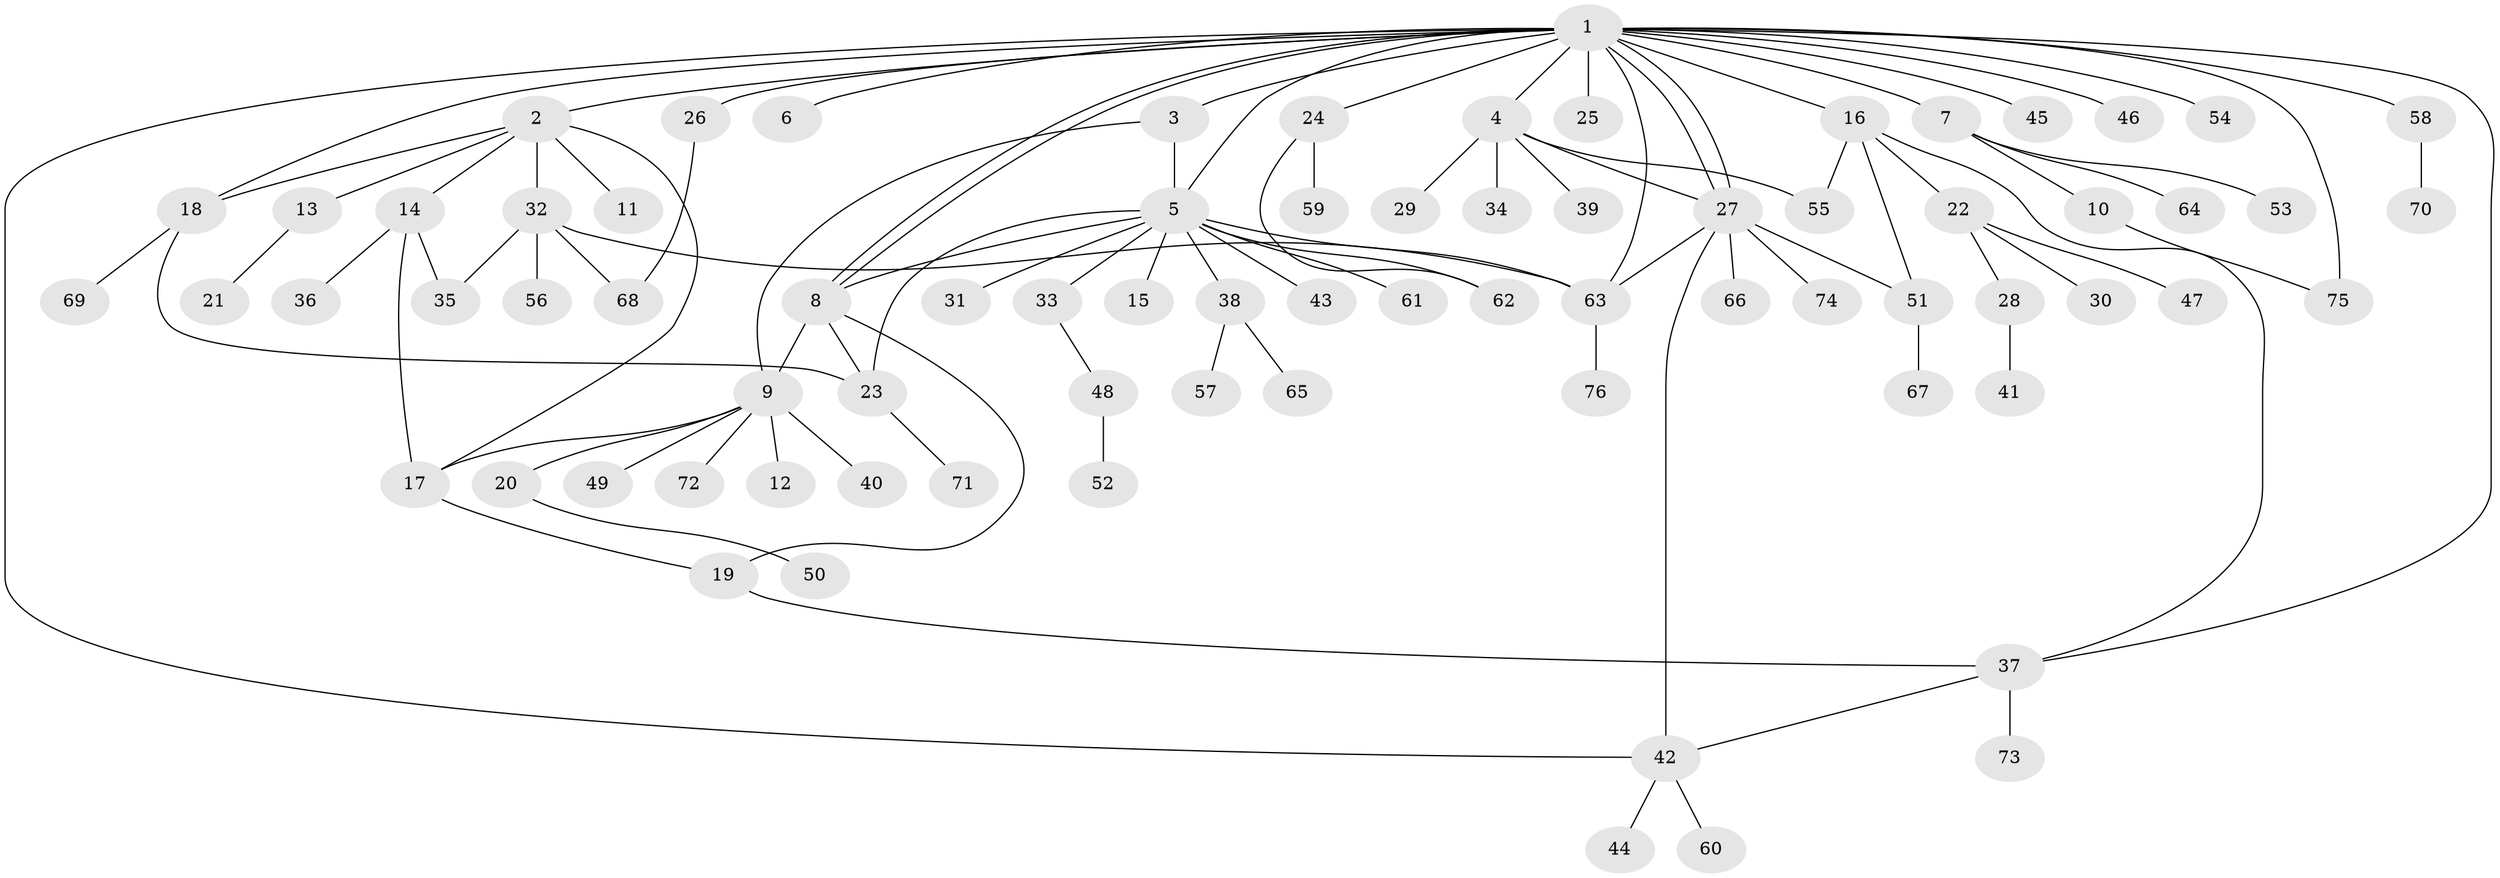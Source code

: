 // coarse degree distribution, {1: 0.8, 5: 0.03333333333333333, 12: 0.03333333333333333, 16: 0.03333333333333333, 2: 0.06666666666666667, 3: 0.03333333333333333}
// Generated by graph-tools (version 1.1) at 2025/51/03/04/25 21:51:31]
// undirected, 76 vertices, 100 edges
graph export_dot {
graph [start="1"]
  node [color=gray90,style=filled];
  1;
  2;
  3;
  4;
  5;
  6;
  7;
  8;
  9;
  10;
  11;
  12;
  13;
  14;
  15;
  16;
  17;
  18;
  19;
  20;
  21;
  22;
  23;
  24;
  25;
  26;
  27;
  28;
  29;
  30;
  31;
  32;
  33;
  34;
  35;
  36;
  37;
  38;
  39;
  40;
  41;
  42;
  43;
  44;
  45;
  46;
  47;
  48;
  49;
  50;
  51;
  52;
  53;
  54;
  55;
  56;
  57;
  58;
  59;
  60;
  61;
  62;
  63;
  64;
  65;
  66;
  67;
  68;
  69;
  70;
  71;
  72;
  73;
  74;
  75;
  76;
  1 -- 2;
  1 -- 3;
  1 -- 4;
  1 -- 5;
  1 -- 6;
  1 -- 7;
  1 -- 8;
  1 -- 8;
  1 -- 16;
  1 -- 18;
  1 -- 24;
  1 -- 25;
  1 -- 26;
  1 -- 27;
  1 -- 27;
  1 -- 37;
  1 -- 42;
  1 -- 45;
  1 -- 46;
  1 -- 54;
  1 -- 58;
  1 -- 63;
  1 -- 75;
  2 -- 11;
  2 -- 13;
  2 -- 14;
  2 -- 17;
  2 -- 18;
  2 -- 32;
  3 -- 5;
  3 -- 9;
  4 -- 27;
  4 -- 29;
  4 -- 34;
  4 -- 39;
  4 -- 55;
  5 -- 8;
  5 -- 15;
  5 -- 23;
  5 -- 31;
  5 -- 33;
  5 -- 38;
  5 -- 43;
  5 -- 61;
  5 -- 62;
  5 -- 63;
  7 -- 10;
  7 -- 53;
  7 -- 64;
  8 -- 9;
  8 -- 19;
  8 -- 23;
  9 -- 12;
  9 -- 17;
  9 -- 20;
  9 -- 40;
  9 -- 49;
  9 -- 72;
  10 -- 75;
  13 -- 21;
  14 -- 17;
  14 -- 35;
  14 -- 36;
  16 -- 22;
  16 -- 37;
  16 -- 51;
  16 -- 55;
  17 -- 19;
  18 -- 23;
  18 -- 69;
  19 -- 37;
  20 -- 50;
  22 -- 28;
  22 -- 30;
  22 -- 47;
  23 -- 71;
  24 -- 59;
  24 -- 62;
  26 -- 68;
  27 -- 42;
  27 -- 51;
  27 -- 63;
  27 -- 66;
  27 -- 74;
  28 -- 41;
  32 -- 35;
  32 -- 56;
  32 -- 63;
  32 -- 68;
  33 -- 48;
  37 -- 42;
  37 -- 73;
  38 -- 57;
  38 -- 65;
  42 -- 44;
  42 -- 60;
  48 -- 52;
  51 -- 67;
  58 -- 70;
  63 -- 76;
}
